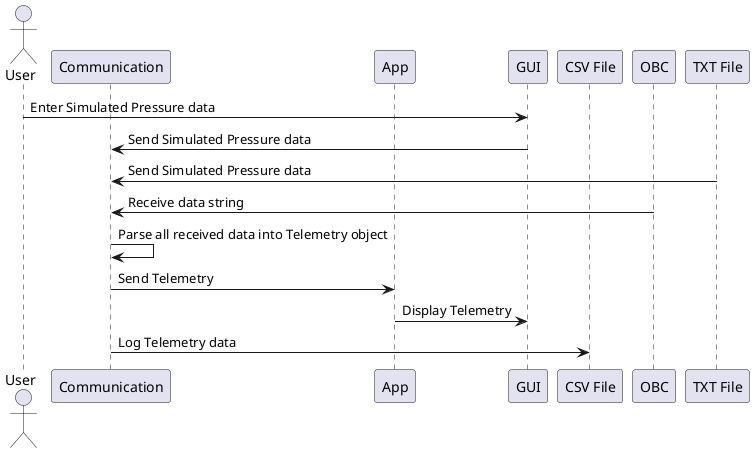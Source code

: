 @startuml simulation

actor User
participant "Communication" as Comm
participant "App" as App
participant "GUI" as GUI
participant "CSV File" as CSV
participant "OBC" as OBC
participant "TXT File" as TxtFile

User -> GUI: Enter Simulated Pressure data
GUI -> Comm: Send Simulated Pressure data
TxtFile -> Comm: Send Simulated Pressure data
OBC -> Comm: Receive data string
Comm -> Comm: Parse all received data into Telemetry object
Comm -> App: Send Telemetry
App -> GUI: Display Telemetry
Comm -> CSV: Log Telemetry data

@enduml